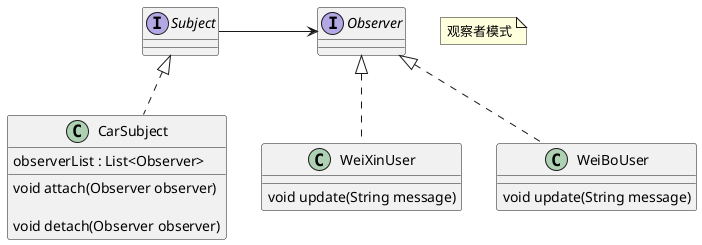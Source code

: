 @startuml
'https://plantuml.com/class-diagram
note as observer
观察者模式
end note
interface Observer
class WeiXinUser {
    void update(String message)
}

class WeiBoUser {
    void update(String message)
}

interface Subject

class CarSubject {
    observerList : List<Observer>
    void attach(Observer observer)

    void detach(Observer observer)
}

Observer <|.. WeiXinUser
Observer <|.. WeiBoUser

Subject <|.. CarSubject

Observer <--left Subject
@enduml